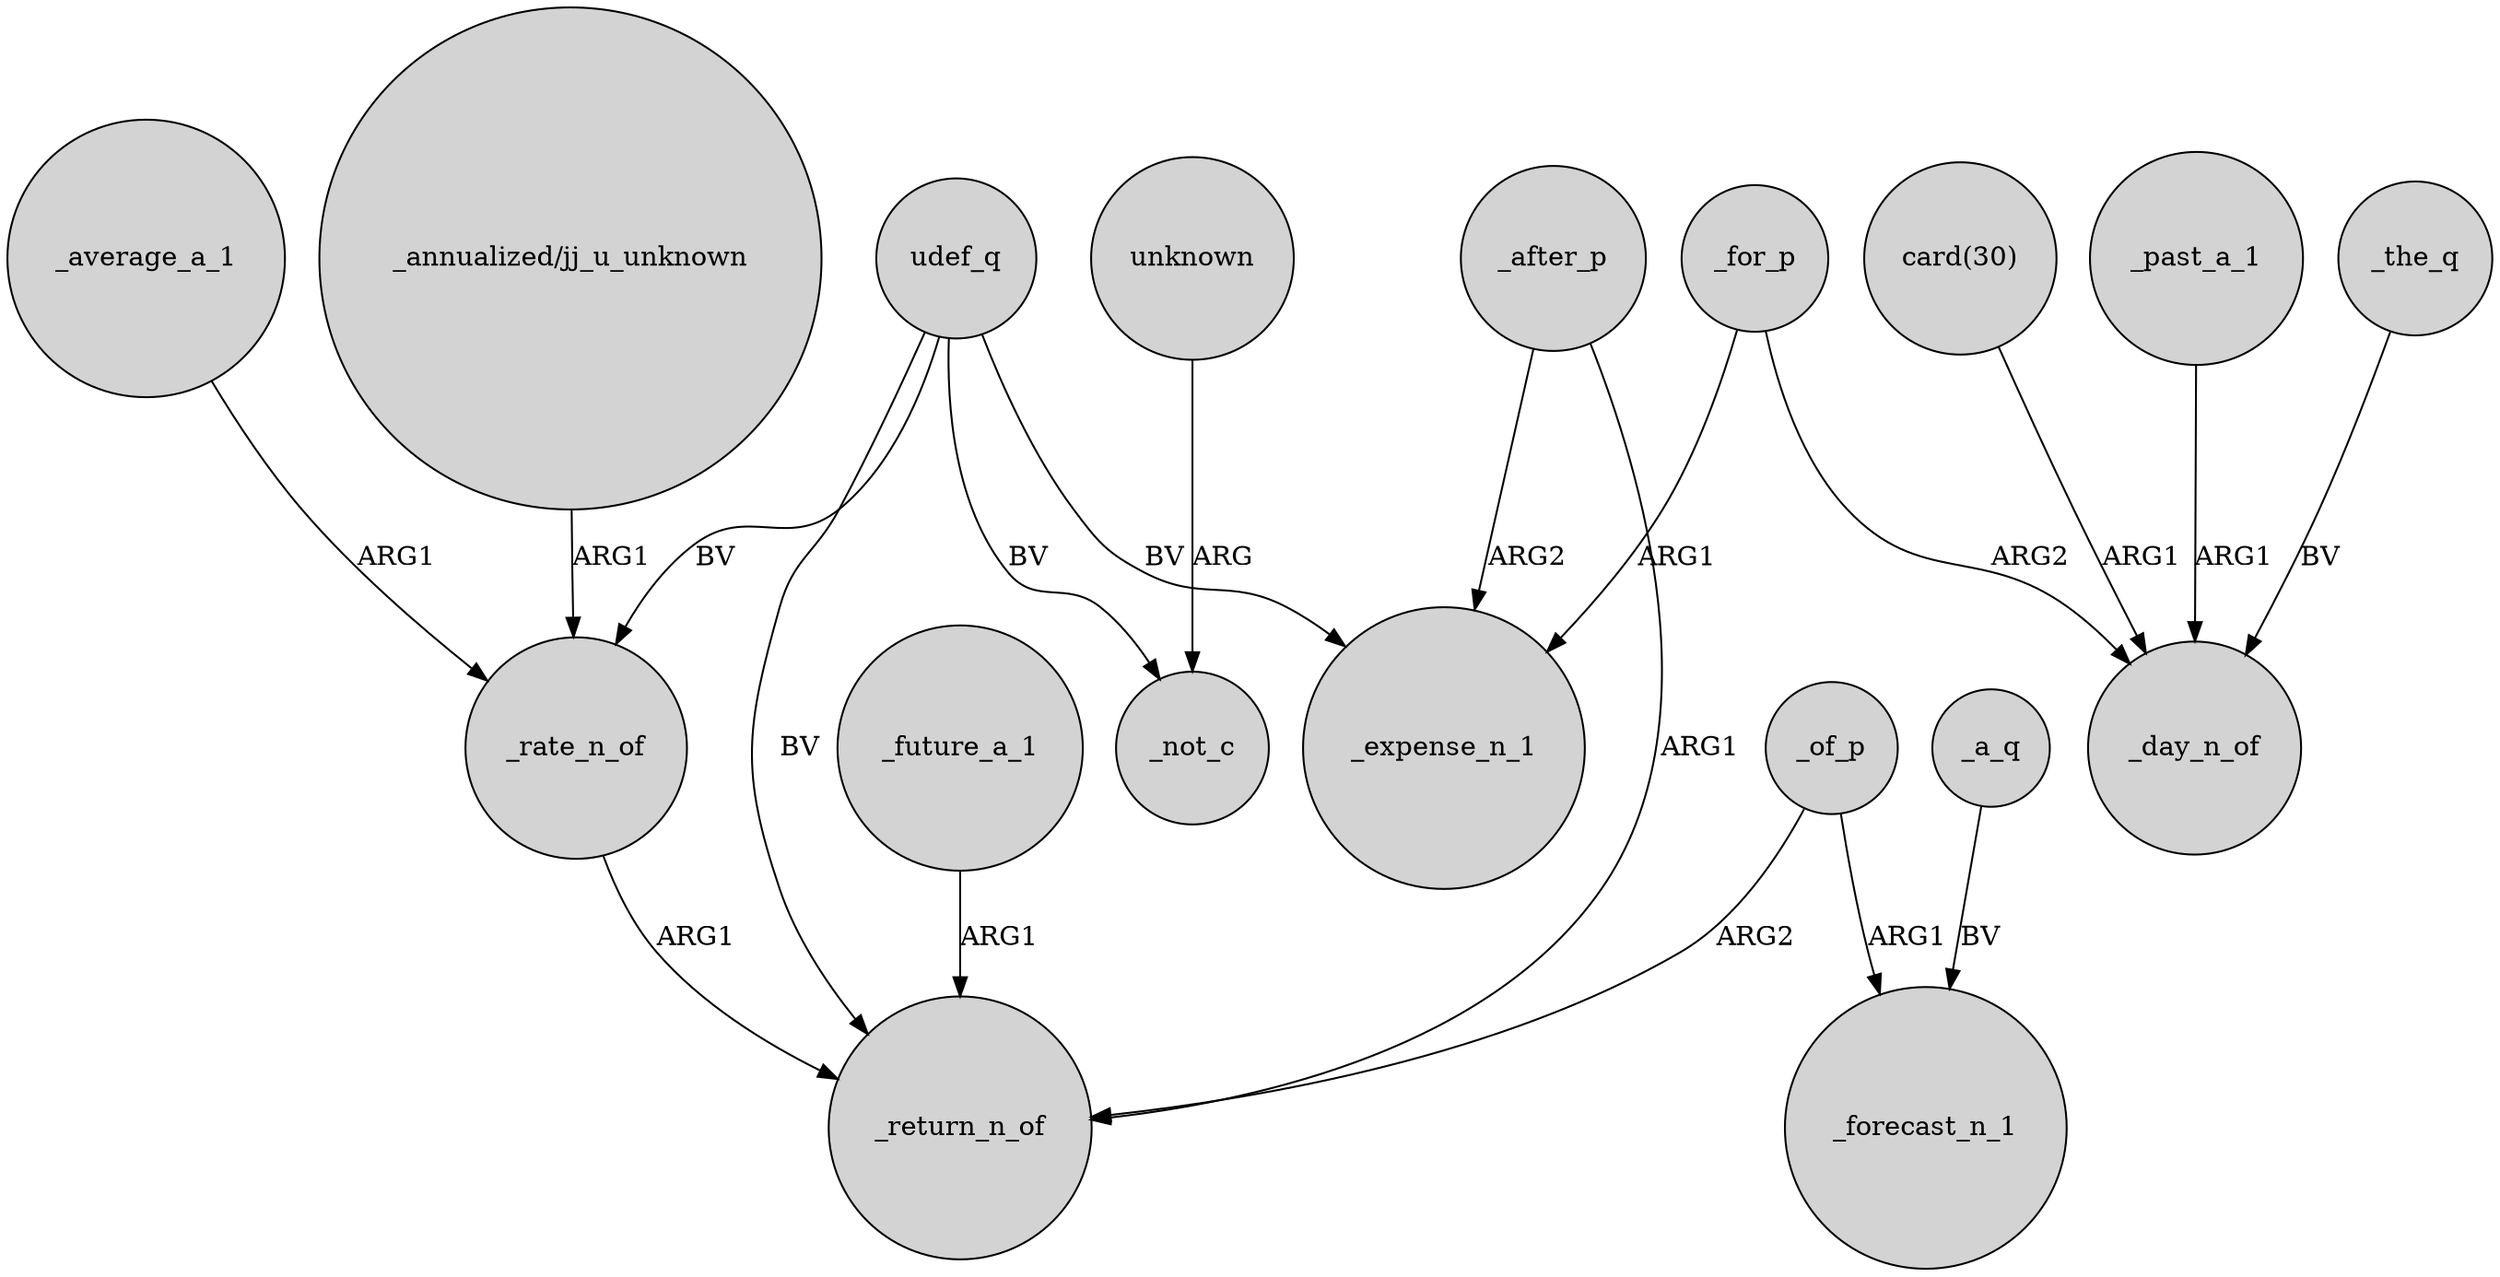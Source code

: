 digraph {
	node [shape=circle style=filled]
	udef_q -> _expense_n_1 [label=BV]
	udef_q -> _return_n_of [label=BV]
	_future_a_1 -> _return_n_of [label=ARG1]
	_a_q -> _forecast_n_1 [label=BV]
	udef_q -> _rate_n_of [label=BV]
	_after_p -> _expense_n_1 [label=ARG2]
	_of_p -> _return_n_of [label=ARG2]
	_rate_n_of -> _return_n_of [label=ARG1]
	_the_q -> _day_n_of [label=BV]
	_for_p -> _day_n_of [label=ARG2]
	_for_p -> _expense_n_1 [label=ARG1]
	_after_p -> _return_n_of [label=ARG1]
	_of_p -> _forecast_n_1 [label=ARG1]
	_average_a_1 -> _rate_n_of [label=ARG1]
	"_annualized/jj_u_unknown" -> _rate_n_of [label=ARG1]
	udef_q -> _not_c [label=BV]
	"card(30)" -> _day_n_of [label=ARG1]
	_past_a_1 -> _day_n_of [label=ARG1]
	unknown -> _not_c [label=ARG]
}
